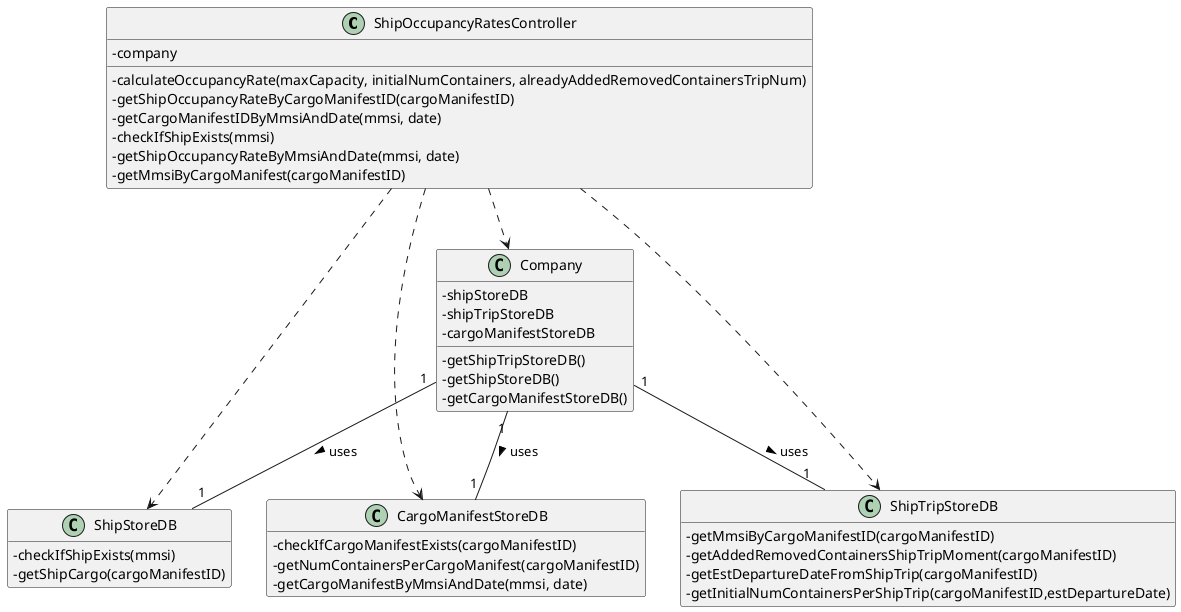 @startuml

hide empty methods
hide empty attributes
'left to right direction
skinparam classAttributeIconSize 0

class ShipOccupancyRatesController{
- company
- calculateOccupancyRate(maxCapacity, initialNumContainers, alreadyAddedRemovedContainersTripNum)
- getShipOccupancyRateByCargoManifestID(cargoManifestID)
- getCargoManifestIDByMmsiAndDate(mmsi, date)
- checkIfShipExists(mmsi)
- getShipOccupancyRateByMmsiAndDate(mmsi, date)
- getMmsiByCargoManifest(cargoManifestID)
}

class ShipStoreDB{
- checkIfShipExists(mmsi)
- getShipCargo(cargoManifestID)
}

class ShipTripStoreDB{
- getMmsiByCargoManifestID(cargoManifestID)
- getAddedRemovedContainersShipTripMoment(cargoManifestID)
- getEstDepartureDateFromShipTrip(cargoManifestID)
- getInitialNumContainersPerShipTrip(cargoManifestID,estDepartureDate)
}

class CargoManifestStoreDB{
- checkIfCargoManifestExists(cargoManifestID)
- getNumContainersPerCargoManifest(cargoManifestID)
- getCargoManifestByMmsiAndDate(mmsi, date)
}

class Company{
- shipStoreDB
- shipTripStoreDB
- cargoManifestStoreDB
- getShipTripStoreDB()
- getShipStoreDB()
- getCargoManifestStoreDB()
}

ShipOccupancyRatesController ..> Company
ShipOccupancyRatesController ..> ShipStoreDB
ShipOccupancyRatesController ..> ShipTripStoreDB
ShipOccupancyRatesController ..> CargoManifestStoreDB
Company "1" -- "1" ShipStoreDB : uses >
Company "1" -- "1" ShipTripStoreDB : uses >
Company "1" -- "1" CargoManifestStoreDB : uses >

@enduml